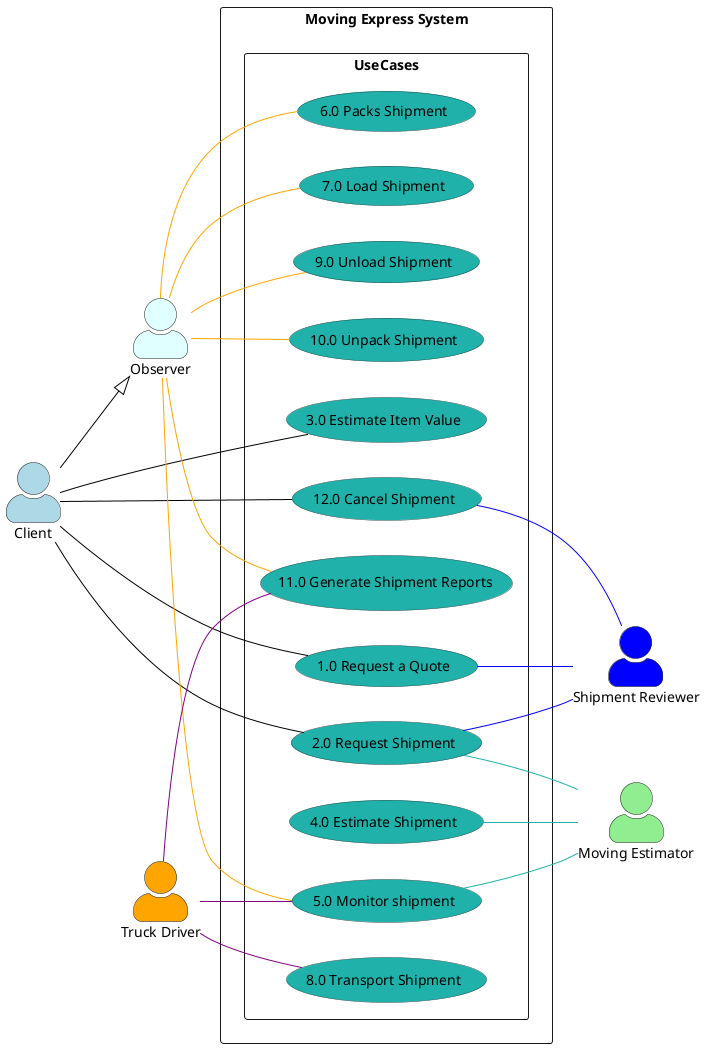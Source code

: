 @startuml

left to right direction
skinparam actorStyle awesome
skinparam usecase {
    BackgroundColor DarkSeaGreen
    BorderColor DarkSlateGray
    ArrowColor Black
    ActorBorderColor black
    ActorFontName Courier
    ActorBackgroundColor<< Human >> Gold
}

actor Client as "Client" #LightBlue
actor "Moving Estimator" as MovingEstimator #LightGreen
actor "Truck Driver" as VanDriver #Orange
actor "Shipment Reviewer" as ShipmentReviewer #Blue
actor "Observer" as Observer #LightCyan

rectangle "Moving Express System" {
    rectangle UseCases {
      usecase "1.0 Request a Quote" as UC1 #LightSeaGreen
      usecase "2.0 Request Shipment" as UC2 #LightSeaGreen
      usecase "3.0 Estimate Item Value" as UC3 #LightSeaGreen
      usecase "4.0 Estimate Shipment" as UC4 #LightSeaGreen
      usecase "5.0 Monitor shipment" as UC5 #LightSeaGreen
      usecase "8.0 Transport Shipment" as UC8 #LightSeaGreen
      usecase "6.0 Packs Shipment" as UC6 #LightSeaGreen
      usecase "7.0 Load Shipment" as UC7 #LightSeaGreen
      usecase "9.0 Unload Shipment" as UC9 #LightSeaGreen
      usecase "10.0 Unpack Shipment" as UC10 #LightSeaGreen
      usecase "11.0 Generate Shipment Reports" as UC11 #LightSeaGreen
      usecase "12.0 Cancel Shipment" as UC12 #LightSeaGreen
    }
}

Client --|> Observer

Client --- UC12
Client -- UC1
Client --- UC3
Client --- UC2



UC2 -[#LightSeaGreen]- MovingEstimator
UC4 -[#LightSeaGreen]- MovingEstimator
UC5 -[#LightSeaGreen]- MovingEstimator

Observer -[#Orange]- UC5
Observer -[#Orange] UC6
Observer -[#Orange] UC7
Observer -[#Orange] UC9
Observer -[#Orange]- UC10
Observer -[#Orange]- UC11

VanDriver --[#Purple]- UC11
UC5 --[#Purple]-- VanDriver
VanDriver -[#Purple]- UC8

UC2 -[#Blue]- ShipmentReviewer
UC1 -[#Blue]- ShipmentReviewer
UC12 -[#Blue]- ShipmentReviewer

@enduml
